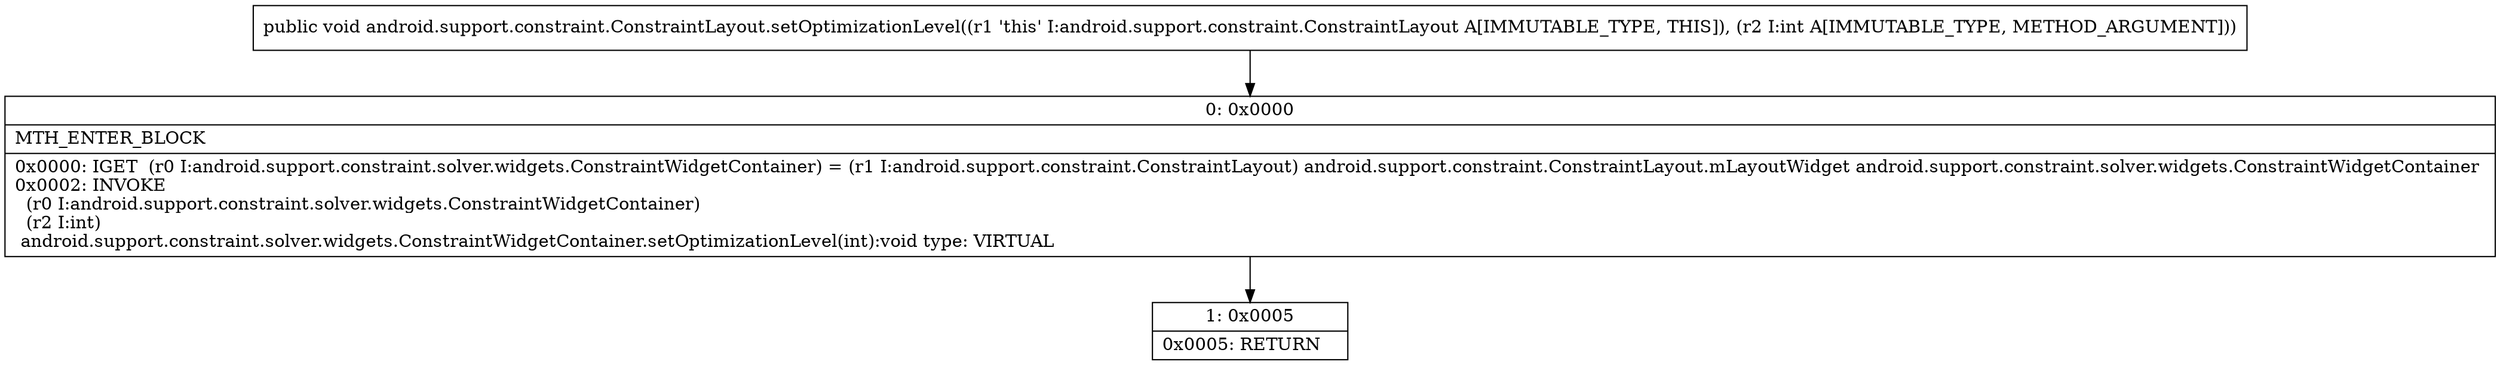 digraph "CFG forandroid.support.constraint.ConstraintLayout.setOptimizationLevel(I)V" {
Node_0 [shape=record,label="{0\:\ 0x0000|MTH_ENTER_BLOCK\l|0x0000: IGET  (r0 I:android.support.constraint.solver.widgets.ConstraintWidgetContainer) = (r1 I:android.support.constraint.ConstraintLayout) android.support.constraint.ConstraintLayout.mLayoutWidget android.support.constraint.solver.widgets.ConstraintWidgetContainer \l0x0002: INVOKE  \l  (r0 I:android.support.constraint.solver.widgets.ConstraintWidgetContainer)\l  (r2 I:int)\l android.support.constraint.solver.widgets.ConstraintWidgetContainer.setOptimizationLevel(int):void type: VIRTUAL \l}"];
Node_1 [shape=record,label="{1\:\ 0x0005|0x0005: RETURN   \l}"];
MethodNode[shape=record,label="{public void android.support.constraint.ConstraintLayout.setOptimizationLevel((r1 'this' I:android.support.constraint.ConstraintLayout A[IMMUTABLE_TYPE, THIS]), (r2 I:int A[IMMUTABLE_TYPE, METHOD_ARGUMENT])) }"];
MethodNode -> Node_0;
Node_0 -> Node_1;
}

